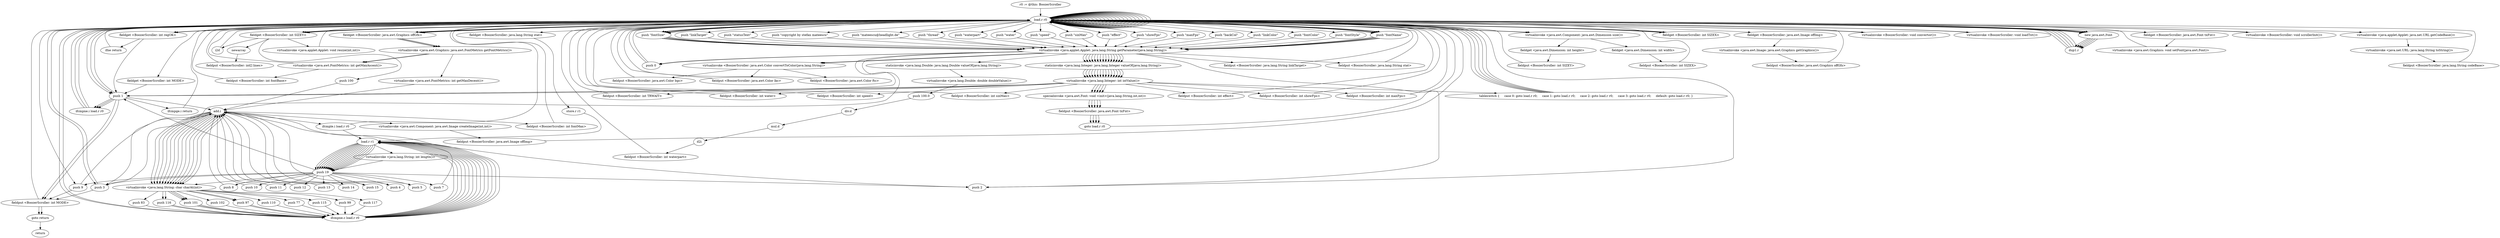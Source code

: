 digraph "" {
    "r0 := @this: BoozerScroller"
    "load.r r0"
    "r0 := @this: BoozerScroller"->"load.r r0";
    "push \"copyright by stefan mateescu\""
    "load.r r0"->"push \"copyright by stefan mateescu\"";
    "virtualinvoke <java.applet.Applet: java.lang.String getParameter(java.lang.String)>"
    "push \"copyright by stefan mateescu\""->"virtualinvoke <java.applet.Applet: java.lang.String getParameter(java.lang.String)>";
    "staticinvoke <java.lang.Integer: java.lang.Integer valueOf(java.lang.String)>"
    "virtualinvoke <java.applet.Applet: java.lang.String getParameter(java.lang.String)>"->"staticinvoke <java.lang.Integer: java.lang.Integer valueOf(java.lang.String)>";
    "virtualinvoke <java.lang.Integer: int intValue()>"
    "staticinvoke <java.lang.Integer: java.lang.Integer valueOf(java.lang.String)>"->"virtualinvoke <java.lang.Integer: int intValue()>";
    "push 1"
    "virtualinvoke <java.lang.Integer: int intValue()>"->"push 1";
    "ifcmpne.i load.r r0"
    "push 1"->"ifcmpne.i load.r r0";
    "ifcmpne.i load.r r0"->"load.r r0";
    "push \"mateescu@headlight.de\""
    "load.r r0"->"push \"mateescu@headlight.de\"";
    "push \"mateescu@headlight.de\""->"virtualinvoke <java.applet.Applet: java.lang.String getParameter(java.lang.String)>";
    "virtualinvoke <java.applet.Applet: java.lang.String getParameter(java.lang.String)>"->"staticinvoke <java.lang.Integer: java.lang.Integer valueOf(java.lang.String)>";
    "staticinvoke <java.lang.Integer: java.lang.Integer valueOf(java.lang.String)>"->"virtualinvoke <java.lang.Integer: int intValue()>";
    "virtualinvoke <java.lang.Integer: int intValue()>"->"push 1";
    "push 1"->"ifcmpne.i load.r r0";
    "ifcmpne.i load.r r0"->"load.r r0";
    "load.r r0"->"push 1";
    "fieldput <BoozerScroller: int MODE>"
    "push 1"->"fieldput <BoozerScroller: int MODE>";
    "fieldput <BoozerScroller: int MODE>"->"load.r r0";
    "load.r r0"->"load.r r0";
    "virtualinvoke <java.awt.Component: java.awt.Dimension size()>"
    "load.r r0"->"virtualinvoke <java.awt.Component: java.awt.Dimension size()>";
    "fieldget <java.awt.Dimension: int width>"
    "virtualinvoke <java.awt.Component: java.awt.Dimension size()>"->"fieldget <java.awt.Dimension: int width>";
    "fieldput <BoozerScroller: int SIZEX>"
    "fieldget <java.awt.Dimension: int width>"->"fieldput <BoozerScroller: int SIZEX>";
    "fieldput <BoozerScroller: int SIZEX>"->"load.r r0";
    "load.r r0"->"load.r r0";
    "load.r r0"->"virtualinvoke <java.awt.Component: java.awt.Dimension size()>";
    "fieldget <java.awt.Dimension: int height>"
    "virtualinvoke <java.awt.Component: java.awt.Dimension size()>"->"fieldget <java.awt.Dimension: int height>";
    "fieldput <BoozerScroller: int SIZEY>"
    "fieldget <java.awt.Dimension: int height>"->"fieldput <BoozerScroller: int SIZEY>";
    "fieldput <BoozerScroller: int SIZEY>"->"load.r r0";
    "load.r r0"->"load.r r0";
    "load.r r0"->"load.r r0";
    "fieldget <BoozerScroller: int SIZEX>"
    "load.r r0"->"fieldget <BoozerScroller: int SIZEX>";
    "fieldget <BoozerScroller: int SIZEX>"->"load.r r0";
    "fieldget <BoozerScroller: int SIZEY>"
    "load.r r0"->"fieldget <BoozerScroller: int SIZEY>";
    "push 100"
    "fieldget <BoozerScroller: int SIZEY>"->"push 100";
    "add.i"
    "push 100"->"add.i";
    "virtualinvoke <java.awt.Component: java.awt.Image createImage(int,int)>"
    "add.i"->"virtualinvoke <java.awt.Component: java.awt.Image createImage(int,int)>";
    "fieldput <BoozerScroller: java.awt.Image offImg>"
    "virtualinvoke <java.awt.Component: java.awt.Image createImage(int,int)>"->"fieldput <BoozerScroller: java.awt.Image offImg>";
    "fieldput <BoozerScroller: java.awt.Image offImg>"->"load.r r0";
    "load.r r0"->"load.r r0";
    "fieldget <BoozerScroller: java.awt.Image offImg>"
    "load.r r0"->"fieldget <BoozerScroller: java.awt.Image offImg>";
    "virtualinvoke <java.awt.Image: java.awt.Graphics getGraphics()>"
    "fieldget <BoozerScroller: java.awt.Image offImg>"->"virtualinvoke <java.awt.Image: java.awt.Graphics getGraphics()>";
    "fieldput <BoozerScroller: java.awt.Graphics offGfx>"
    "virtualinvoke <java.awt.Image: java.awt.Graphics getGraphics()>"->"fieldput <BoozerScroller: java.awt.Graphics offGfx>";
    "fieldput <BoozerScroller: java.awt.Graphics offGfx>"->"load.r r0";
    "load.r r0"->"load.r r0";
    "push \"thread\""
    "load.r r0"->"push \"thread\"";
    "push \"thread\""->"virtualinvoke <java.applet.Applet: java.lang.String getParameter(java.lang.String)>";
    "virtualinvoke <java.applet.Applet: java.lang.String getParameter(java.lang.String)>"->"staticinvoke <java.lang.Integer: java.lang.Integer valueOf(java.lang.String)>";
    "staticinvoke <java.lang.Integer: java.lang.Integer valueOf(java.lang.String)>"->"virtualinvoke <java.lang.Integer: int intValue()>";
    "fieldput <BoozerScroller: int TRWAIT>"
    "virtualinvoke <java.lang.Integer: int intValue()>"->"fieldput <BoozerScroller: int TRWAIT>";
    "fieldput <BoozerScroller: int TRWAIT>"->"load.r r0";
    "load.r r0"->"load.r r0";
    "load.r r0"->"fieldget <BoozerScroller: int SIZEY>";
    "i2d"
    "fieldget <BoozerScroller: int SIZEY>"->"i2d";
    "i2d"->"load.r r0";
    "push \"waterpart\""
    "load.r r0"->"push \"waterpart\"";
    "push \"waterpart\""->"virtualinvoke <java.applet.Applet: java.lang.String getParameter(java.lang.String)>";
    "staticinvoke <java.lang.Double: java.lang.Double valueOf(java.lang.String)>"
    "virtualinvoke <java.applet.Applet: java.lang.String getParameter(java.lang.String)>"->"staticinvoke <java.lang.Double: java.lang.Double valueOf(java.lang.String)>";
    "virtualinvoke <java.lang.Double: double doubleValue()>"
    "staticinvoke <java.lang.Double: java.lang.Double valueOf(java.lang.String)>"->"virtualinvoke <java.lang.Double: double doubleValue()>";
    "push 100.0"
    "virtualinvoke <java.lang.Double: double doubleValue()>"->"push 100.0";
    "div.d"
    "push 100.0"->"div.d";
    "mul.d"
    "div.d"->"mul.d";
    "d2i"
    "mul.d"->"d2i";
    "fieldput <BoozerScroller: int waterpart>"
    "d2i"->"fieldput <BoozerScroller: int waterpart>";
    "fieldput <BoozerScroller: int waterpart>"->"load.r r0";
    "load.r r0"->"load.r r0";
    "push \"water\""
    "load.r r0"->"push \"water\"";
    "push \"water\""->"virtualinvoke <java.applet.Applet: java.lang.String getParameter(java.lang.String)>";
    "virtualinvoke <java.applet.Applet: java.lang.String getParameter(java.lang.String)>"->"staticinvoke <java.lang.Integer: java.lang.Integer valueOf(java.lang.String)>";
    "staticinvoke <java.lang.Integer: java.lang.Integer valueOf(java.lang.String)>"->"virtualinvoke <java.lang.Integer: int intValue()>";
    "fieldput <BoozerScroller: int water>"
    "virtualinvoke <java.lang.Integer: int intValue()>"->"fieldput <BoozerScroller: int water>";
    "fieldput <BoozerScroller: int water>"->"load.r r0";
    "load.r r0"->"load.r r0";
    "push \"speed\""
    "load.r r0"->"push \"speed\"";
    "push \"speed\""->"virtualinvoke <java.applet.Applet: java.lang.String getParameter(java.lang.String)>";
    "virtualinvoke <java.applet.Applet: java.lang.String getParameter(java.lang.String)>"->"staticinvoke <java.lang.Integer: java.lang.Integer valueOf(java.lang.String)>";
    "staticinvoke <java.lang.Integer: java.lang.Integer valueOf(java.lang.String)>"->"virtualinvoke <java.lang.Integer: int intValue()>";
    "fieldput <BoozerScroller: int speed>"
    "virtualinvoke <java.lang.Integer: int intValue()>"->"fieldput <BoozerScroller: int speed>";
    "fieldput <BoozerScroller: int speed>"->"load.r r0";
    "load.r r0"->"load.r r0";
    "push \"sinMax\""
    "load.r r0"->"push \"sinMax\"";
    "push \"sinMax\""->"virtualinvoke <java.applet.Applet: java.lang.String getParameter(java.lang.String)>";
    "virtualinvoke <java.applet.Applet: java.lang.String getParameter(java.lang.String)>"->"staticinvoke <java.lang.Integer: java.lang.Integer valueOf(java.lang.String)>";
    "staticinvoke <java.lang.Integer: java.lang.Integer valueOf(java.lang.String)>"->"virtualinvoke <java.lang.Integer: int intValue()>";
    "fieldput <BoozerScroller: int sinMax>"
    "virtualinvoke <java.lang.Integer: int intValue()>"->"fieldput <BoozerScroller: int sinMax>";
    "fieldput <BoozerScroller: int sinMax>"->"load.r r0";
    "load.r r0"->"load.r r0";
    "push \"effect\""
    "load.r r0"->"push \"effect\"";
    "push \"effect\""->"virtualinvoke <java.applet.Applet: java.lang.String getParameter(java.lang.String)>";
    "virtualinvoke <java.applet.Applet: java.lang.String getParameter(java.lang.String)>"->"staticinvoke <java.lang.Integer: java.lang.Integer valueOf(java.lang.String)>";
    "staticinvoke <java.lang.Integer: java.lang.Integer valueOf(java.lang.String)>"->"virtualinvoke <java.lang.Integer: int intValue()>";
    "fieldput <BoozerScroller: int effect>"
    "virtualinvoke <java.lang.Integer: int intValue()>"->"fieldput <BoozerScroller: int effect>";
    "fieldput <BoozerScroller: int effect>"->"load.r r0";
    "load.r r0"->"load.r r0";
    "push \"showFps\""
    "load.r r0"->"push \"showFps\"";
    "push \"showFps\""->"virtualinvoke <java.applet.Applet: java.lang.String getParameter(java.lang.String)>";
    "virtualinvoke <java.applet.Applet: java.lang.String getParameter(java.lang.String)>"->"staticinvoke <java.lang.Integer: java.lang.Integer valueOf(java.lang.String)>";
    "staticinvoke <java.lang.Integer: java.lang.Integer valueOf(java.lang.String)>"->"virtualinvoke <java.lang.Integer: int intValue()>";
    "fieldput <BoozerScroller: int showFps>"
    "virtualinvoke <java.lang.Integer: int intValue()>"->"fieldput <BoozerScroller: int showFps>";
    "fieldput <BoozerScroller: int showFps>"->"load.r r0";
    "load.r r0"->"load.r r0";
    "push \"maxFps\""
    "load.r r0"->"push \"maxFps\"";
    "push \"maxFps\""->"virtualinvoke <java.applet.Applet: java.lang.String getParameter(java.lang.String)>";
    "virtualinvoke <java.applet.Applet: java.lang.String getParameter(java.lang.String)>"->"staticinvoke <java.lang.Integer: java.lang.Integer valueOf(java.lang.String)>";
    "staticinvoke <java.lang.Integer: java.lang.Integer valueOf(java.lang.String)>"->"virtualinvoke <java.lang.Integer: int intValue()>";
    "fieldput <BoozerScroller: int maxFps>"
    "virtualinvoke <java.lang.Integer: int intValue()>"->"fieldput <BoozerScroller: int maxFps>";
    "fieldput <BoozerScroller: int maxFps>"->"load.r r0";
    "virtualinvoke <BoozerScroller: void convertor()>"
    "load.r r0"->"virtualinvoke <BoozerScroller: void convertor()>";
    "virtualinvoke <BoozerScroller: void convertor()>"->"load.r r0";
    "virtualinvoke <BoozerScroller: void loadTxt()>"
    "load.r r0"->"virtualinvoke <BoozerScroller: void loadTxt()>";
    "virtualinvoke <BoozerScroller: void loadTxt()>"->"load.r r0";
    "load.r r0"->"load.r r0";
    "load.r r0"->"load.r r0";
    "push \"backCol\""
    "load.r r0"->"push \"backCol\"";
    "push \"backCol\""->"virtualinvoke <java.applet.Applet: java.lang.String getParameter(java.lang.String)>";
    "virtualinvoke <BoozerScroller: java.awt.Color convertToColor(java.lang.String)>"
    "virtualinvoke <java.applet.Applet: java.lang.String getParameter(java.lang.String)>"->"virtualinvoke <BoozerScroller: java.awt.Color convertToColor(java.lang.String)>";
    "fieldput <BoozerScroller: java.awt.Color bgc>"
    "virtualinvoke <BoozerScroller: java.awt.Color convertToColor(java.lang.String)>"->"fieldput <BoozerScroller: java.awt.Color bgc>";
    "fieldput <BoozerScroller: java.awt.Color bgc>"->"load.r r0";
    "load.r r0"->"load.r r0";
    "load.r r0"->"load.r r0";
    "push \"linkColor\""
    "load.r r0"->"push \"linkColor\"";
    "push \"linkColor\""->"virtualinvoke <java.applet.Applet: java.lang.String getParameter(java.lang.String)>";
    "virtualinvoke <java.applet.Applet: java.lang.String getParameter(java.lang.String)>"->"virtualinvoke <BoozerScroller: java.awt.Color convertToColor(java.lang.String)>";
    "fieldput <BoozerScroller: java.awt.Color lkc>"
    "virtualinvoke <BoozerScroller: java.awt.Color convertToColor(java.lang.String)>"->"fieldput <BoozerScroller: java.awt.Color lkc>";
    "fieldput <BoozerScroller: java.awt.Color lkc>"->"load.r r0";
    "load.r r0"->"load.r r0";
    "load.r r0"->"load.r r0";
    "push \"fontColor\""
    "load.r r0"->"push \"fontColor\"";
    "push \"fontColor\""->"virtualinvoke <java.applet.Applet: java.lang.String getParameter(java.lang.String)>";
    "virtualinvoke <java.applet.Applet: java.lang.String getParameter(java.lang.String)>"->"virtualinvoke <BoozerScroller: java.awt.Color convertToColor(java.lang.String)>";
    "fieldput <BoozerScroller: java.awt.Color ftc>"
    "virtualinvoke <BoozerScroller: java.awt.Color convertToColor(java.lang.String)>"->"fieldput <BoozerScroller: java.awt.Color ftc>";
    "fieldput <BoozerScroller: java.awt.Color ftc>"->"load.r r0";
    "push \"fontStyle\""
    "load.r r0"->"push \"fontStyle\"";
    "push \"fontStyle\""->"virtualinvoke <java.applet.Applet: java.lang.String getParameter(java.lang.String)>";
    "virtualinvoke <java.applet.Applet: java.lang.String getParameter(java.lang.String)>"->"staticinvoke <java.lang.Integer: java.lang.Integer valueOf(java.lang.String)>";
    "staticinvoke <java.lang.Integer: java.lang.Integer valueOf(java.lang.String)>"->"virtualinvoke <java.lang.Integer: int intValue()>";
    "tableswitch {     case 0: goto load.r r0;     case 1: goto load.r r0;     case 2: goto load.r r0;     case 3: goto load.r r0;     default: goto load.r r0; }"
    "virtualinvoke <java.lang.Integer: int intValue()>"->"tableswitch {     case 0: goto load.r r0;     case 1: goto load.r r0;     case 2: goto load.r r0;     case 3: goto load.r r0;     default: goto load.r r0; }";
    "tableswitch {     case 0: goto load.r r0;     case 1: goto load.r r0;     case 2: goto load.r r0;     case 3: goto load.r r0;     default: goto load.r r0; }"->"load.r r0";
    "new java.awt.Font"
    "load.r r0"->"new java.awt.Font";
    "dup1.r"
    "new java.awt.Font"->"dup1.r";
    "dup1.r"->"load.r r0";
    "push \"fontName\""
    "load.r r0"->"push \"fontName\"";
    "push \"fontName\""->"virtualinvoke <java.applet.Applet: java.lang.String getParameter(java.lang.String)>";
    "push 0"
    "virtualinvoke <java.applet.Applet: java.lang.String getParameter(java.lang.String)>"->"push 0";
    "push 0"->"load.r r0";
    "push \"fontSize\""
    "load.r r0"->"push \"fontSize\"";
    "push \"fontSize\""->"virtualinvoke <java.applet.Applet: java.lang.String getParameter(java.lang.String)>";
    "virtualinvoke <java.applet.Applet: java.lang.String getParameter(java.lang.String)>"->"staticinvoke <java.lang.Integer: java.lang.Integer valueOf(java.lang.String)>";
    "staticinvoke <java.lang.Integer: java.lang.Integer valueOf(java.lang.String)>"->"virtualinvoke <java.lang.Integer: int intValue()>";
    "specialinvoke <java.awt.Font: void <init>(java.lang.String,int,int)>"
    "virtualinvoke <java.lang.Integer: int intValue()>"->"specialinvoke <java.awt.Font: void <init>(java.lang.String,int,int)>";
    "fieldput <BoozerScroller: java.awt.Font txFnt>"
    "specialinvoke <java.awt.Font: void <init>(java.lang.String,int,int)>"->"fieldput <BoozerScroller: java.awt.Font txFnt>";
    "goto load.r r0"
    "fieldput <BoozerScroller: java.awt.Font txFnt>"->"goto load.r r0";
    "goto load.r r0"->"load.r r0";
    "load.r r0"->"load.r r0";
    "load.r r0"->"fieldget <BoozerScroller: int SIZEX>";
    "fieldget <BoozerScroller: int SIZEX>"->"load.r r0";
    "load.r r0"->"fieldget <BoozerScroller: int SIZEY>";
    "virtualinvoke <java.applet.Applet: void resize(int,int)>"
    "fieldget <BoozerScroller: int SIZEY>"->"virtualinvoke <java.applet.Applet: void resize(int,int)>";
    "virtualinvoke <java.applet.Applet: void resize(int,int)>"->"load.r r0";
    "fieldget <BoozerScroller: java.awt.Graphics offGfx>"
    "load.r r0"->"fieldget <BoozerScroller: java.awt.Graphics offGfx>";
    "fieldget <BoozerScroller: java.awt.Graphics offGfx>"->"load.r r0";
    "fieldget <BoozerScroller: java.awt.Font txFnt>"
    "load.r r0"->"fieldget <BoozerScroller: java.awt.Font txFnt>";
    "virtualinvoke <java.awt.Graphics: void setFont(java.awt.Font)>"
    "fieldget <BoozerScroller: java.awt.Font txFnt>"->"virtualinvoke <java.awt.Graphics: void setFont(java.awt.Font)>";
    "virtualinvoke <java.awt.Graphics: void setFont(java.awt.Font)>"->"load.r r0";
    "load.r r0"->"load.r r0";
    "load.r r0"->"fieldget <BoozerScroller: java.awt.Graphics offGfx>";
    "virtualinvoke <java.awt.Graphics: java.awt.FontMetrics getFontMetrics()>"
    "fieldget <BoozerScroller: java.awt.Graphics offGfx>"->"virtualinvoke <java.awt.Graphics: java.awt.FontMetrics getFontMetrics()>";
    "virtualinvoke <java.awt.FontMetrics: int getMaxAscent()>"
    "virtualinvoke <java.awt.Graphics: java.awt.FontMetrics getFontMetrics()>"->"virtualinvoke <java.awt.FontMetrics: int getMaxAscent()>";
    "virtualinvoke <java.awt.FontMetrics: int getMaxAscent()>"->"load.r r0";
    "load.r r0"->"fieldget <BoozerScroller: java.awt.Graphics offGfx>";
    "fieldget <BoozerScroller: java.awt.Graphics offGfx>"->"virtualinvoke <java.awt.Graphics: java.awt.FontMetrics getFontMetrics()>";
    "virtualinvoke <java.awt.FontMetrics: int getMaxDecent()>"
    "virtualinvoke <java.awt.Graphics: java.awt.FontMetrics getFontMetrics()>"->"virtualinvoke <java.awt.FontMetrics: int getMaxDecent()>";
    "virtualinvoke <java.awt.FontMetrics: int getMaxDecent()>"->"add.i";
    "fieldput <BoozerScroller: int fontMax>"
    "add.i"->"fieldput <BoozerScroller: int fontMax>";
    "fieldput <BoozerScroller: int fontMax>"->"load.r r0";
    "load.r r0"->"load.r r0";
    "load.r r0"->"fieldget <BoozerScroller: java.awt.Graphics offGfx>";
    "fieldget <BoozerScroller: java.awt.Graphics offGfx>"->"virtualinvoke <java.awt.Graphics: java.awt.FontMetrics getFontMetrics()>";
    "virtualinvoke <java.awt.Graphics: java.awt.FontMetrics getFontMetrics()>"->"virtualinvoke <java.awt.FontMetrics: int getMaxAscent()>";
    "fieldput <BoozerScroller: int fontBase>"
    "virtualinvoke <java.awt.FontMetrics: int getMaxAscent()>"->"fieldput <BoozerScroller: int fontBase>";
    "fieldput <BoozerScroller: int fontBase>"->"load.r r0";
    "load.r r0"->"load.r r0";
    "load.r r0"->"fieldget <BoozerScroller: int SIZEY>";
    "newarray"
    "fieldget <BoozerScroller: int SIZEY>"->"newarray";
    "fieldput <BoozerScroller: int[] lines>"
    "newarray"->"fieldput <BoozerScroller: int[] lines>";
    "fieldput <BoozerScroller: int[] lines>"->"load.r r0";
    "virtualinvoke <BoozerScroller: void scrollerInit()>"
    "load.r r0"->"virtualinvoke <BoozerScroller: void scrollerInit()>";
    "virtualinvoke <BoozerScroller: void scrollerInit()>"->"load.r r0";
    "load.r r0"->"load.r r0";
    "virtualinvoke <java.applet.Applet: java.net.URL getCodeBase()>"
    "load.r r0"->"virtualinvoke <java.applet.Applet: java.net.URL getCodeBase()>";
    "virtualinvoke <java.net.URL: java.lang.String toString()>"
    "virtualinvoke <java.applet.Applet: java.net.URL getCodeBase()>"->"virtualinvoke <java.net.URL: java.lang.String toString()>";
    "fieldput <BoozerScroller: java.lang.String codeBase>"
    "virtualinvoke <java.net.URL: java.lang.String toString()>"->"fieldput <BoozerScroller: java.lang.String codeBase>";
    "fieldput <BoozerScroller: java.lang.String codeBase>"->"load.r r0";
    "load.r r0"->"load.r r0";
    "push \"linkTarget\""
    "load.r r0"->"push \"linkTarget\"";
    "push \"linkTarget\""->"virtualinvoke <java.applet.Applet: java.lang.String getParameter(java.lang.String)>";
    "fieldput <BoozerScroller: java.lang.String linkTarget>"
    "virtualinvoke <java.applet.Applet: java.lang.String getParameter(java.lang.String)>"->"fieldput <BoozerScroller: java.lang.String linkTarget>";
    "fieldput <BoozerScroller: java.lang.String linkTarget>"->"load.r r0";
    "fieldget <BoozerScroller: int regOK>"
    "load.r r0"->"fieldget <BoozerScroller: int regOK>";
    "fieldget <BoozerScroller: int regOK>"->"push 1";
    "push 1"->"ifcmpne.i load.r r0";
    "ifcmpne.i load.r r0"->"load.r r0";
    "load.r r0"->"load.r r0";
    "push \"statusText\""
    "load.r r0"->"push \"statusText\"";
    "push \"statusText\""->"virtualinvoke <java.applet.Applet: java.lang.String getParameter(java.lang.String)>";
    "fieldput <BoozerScroller: java.lang.String stat>"
    "virtualinvoke <java.applet.Applet: java.lang.String getParameter(java.lang.String)>"->"fieldput <BoozerScroller: java.lang.String stat>";
    "fieldput <BoozerScroller: java.lang.String stat>"->"load.r r0";
    "load.r r0"->"fieldget <BoozerScroller: int regOK>";
    "ifne return"
    "fieldget <BoozerScroller: int regOK>"->"ifne return";
    "ifne return"->"load.r r0";
    "fieldget <BoozerScroller: int MODE>"
    "load.r r0"->"fieldget <BoozerScroller: int MODE>";
    "fieldget <BoozerScroller: int MODE>"->"push 1";
    "ifcmpge.i return"
    "push 1"->"ifcmpge.i return";
    "ifcmpge.i return"->"load.r r0";
    "fieldget <BoozerScroller: java.lang.String stat>"
    "load.r r0"->"fieldget <BoozerScroller: java.lang.String stat>";
    "store.r r1"
    "fieldget <BoozerScroller: java.lang.String stat>"->"store.r r1";
    "load.r r1"
    "store.r r1"->"load.r r1";
    "virtualinvoke <java.lang.String: int length()>"
    "load.r r1"->"virtualinvoke <java.lang.String: int length()>";
    "push 19"
    "virtualinvoke <java.lang.String: int length()>"->"push 19";
    "push 15"
    "push 19"->"push 15";
    "push 15"->"add.i";
    "ifcmple.i load.r r0"
    "add.i"->"ifcmple.i load.r r0";
    "ifcmple.i load.r r0"->"load.r r1";
    "load.r r1"->"push 19";
    "virtualinvoke <java.lang.String: char charAt(int)>"
    "push 19"->"virtualinvoke <java.lang.String: char charAt(int)>";
    "push 83"
    "virtualinvoke <java.lang.String: char charAt(int)>"->"push 83";
    "ifcmpne.c load.r r0"
    "push 83"->"ifcmpne.c load.r r0";
    "ifcmpne.c load.r r0"->"load.r r1";
    "load.r r1"->"push 19";
    "push 19"->"push 1";
    "push 1"->"add.i";
    "add.i"->"virtualinvoke <java.lang.String: char charAt(int)>";
    "push 116"
    "virtualinvoke <java.lang.String: char charAt(int)>"->"push 116";
    "push 116"->"ifcmpne.c load.r r0";
    "ifcmpne.c load.r r0"->"load.r r1";
    "load.r r1"->"push 19";
    "push 2"
    "push 19"->"push 2";
    "push 2"->"add.i";
    "add.i"->"virtualinvoke <java.lang.String: char charAt(int)>";
    "push 101"
    "virtualinvoke <java.lang.String: char charAt(int)>"->"push 101";
    "push 101"->"ifcmpne.c load.r r0";
    "ifcmpne.c load.r r0"->"load.r r1";
    "load.r r1"->"push 19";
    "push 3"
    "push 19"->"push 3";
    "push 3"->"add.i";
    "add.i"->"virtualinvoke <java.lang.String: char charAt(int)>";
    "push 102"
    "virtualinvoke <java.lang.String: char charAt(int)>"->"push 102";
    "push 102"->"ifcmpne.c load.r r0";
    "ifcmpne.c load.r r0"->"load.r r1";
    "load.r r1"->"push 19";
    "push 4"
    "push 19"->"push 4";
    "push 4"->"add.i";
    "add.i"->"virtualinvoke <java.lang.String: char charAt(int)>";
    "push 97"
    "virtualinvoke <java.lang.String: char charAt(int)>"->"push 97";
    "push 97"->"ifcmpne.c load.r r0";
    "ifcmpne.c load.r r0"->"load.r r1";
    "load.r r1"->"push 19";
    "push 5"
    "push 19"->"push 5";
    "push 5"->"add.i";
    "add.i"->"virtualinvoke <java.lang.String: char charAt(int)>";
    "push 110"
    "virtualinvoke <java.lang.String: char charAt(int)>"->"push 110";
    "push 110"->"ifcmpne.c load.r r0";
    "ifcmpne.c load.r r0"->"load.r r1";
    "load.r r1"->"push 19";
    "push 7"
    "push 19"->"push 7";
    "push 7"->"add.i";
    "add.i"->"virtualinvoke <java.lang.String: char charAt(int)>";
    "push 77"
    "virtualinvoke <java.lang.String: char charAt(int)>"->"push 77";
    "push 77"->"ifcmpne.c load.r r0";
    "ifcmpne.c load.r r0"->"load.r r1";
    "load.r r1"->"push 19";
    "push 8"
    "push 19"->"push 8";
    "push 8"->"add.i";
    "add.i"->"virtualinvoke <java.lang.String: char charAt(int)>";
    "virtualinvoke <java.lang.String: char charAt(int)>"->"push 97";
    "push 97"->"ifcmpne.c load.r r0";
    "ifcmpne.c load.r r0"->"load.r r1";
    "load.r r1"->"push 19";
    "push 9"
    "push 19"->"push 9";
    "push 9"->"add.i";
    "add.i"->"virtualinvoke <java.lang.String: char charAt(int)>";
    "virtualinvoke <java.lang.String: char charAt(int)>"->"push 116";
    "push 116"->"ifcmpne.c load.r r0";
    "ifcmpne.c load.r r0"->"load.r r1";
    "load.r r1"->"push 19";
    "push 10"
    "push 19"->"push 10";
    "push 10"->"add.i";
    "add.i"->"virtualinvoke <java.lang.String: char charAt(int)>";
    "virtualinvoke <java.lang.String: char charAt(int)>"->"push 101";
    "push 101"->"ifcmpne.c load.r r0";
    "ifcmpne.c load.r r0"->"load.r r1";
    "load.r r1"->"push 19";
    "push 11"
    "push 19"->"push 11";
    "push 11"->"add.i";
    "add.i"->"virtualinvoke <java.lang.String: char charAt(int)>";
    "virtualinvoke <java.lang.String: char charAt(int)>"->"push 101";
    "push 101"->"ifcmpne.c load.r r0";
    "ifcmpne.c load.r r0"->"load.r r1";
    "load.r r1"->"push 19";
    "push 12"
    "push 19"->"push 12";
    "push 12"->"add.i";
    "add.i"->"virtualinvoke <java.lang.String: char charAt(int)>";
    "push 115"
    "virtualinvoke <java.lang.String: char charAt(int)>"->"push 115";
    "push 115"->"ifcmpne.c load.r r0";
    "ifcmpne.c load.r r0"->"load.r r1";
    "load.r r1"->"push 19";
    "push 13"
    "push 19"->"push 13";
    "push 13"->"add.i";
    "add.i"->"virtualinvoke <java.lang.String: char charAt(int)>";
    "push 99"
    "virtualinvoke <java.lang.String: char charAt(int)>"->"push 99";
    "push 99"->"ifcmpne.c load.r r0";
    "ifcmpne.c load.r r0"->"load.r r1";
    "load.r r1"->"push 19";
    "push 14"
    "push 19"->"push 14";
    "push 14"->"add.i";
    "add.i"->"virtualinvoke <java.lang.String: char charAt(int)>";
    "push 117"
    "virtualinvoke <java.lang.String: char charAt(int)>"->"push 117";
    "push 117"->"ifcmpne.c load.r r0";
    "ifcmpne.c load.r r0"->"load.r r0";
    "load.r r0"->"push 1";
    "push 1"->"fieldput <BoozerScroller: int MODE>";
    "goto return"
    "fieldput <BoozerScroller: int MODE>"->"goto return";
    "return"
    "goto return"->"return";
    "ifcmpne.c load.r r0"->"load.r r0";
    "load.r r0"->"push 3";
    "push 3"->"fieldput <BoozerScroller: int MODE>";
    "fieldput <BoozerScroller: int MODE>"->"goto return";
    "ifcmple.i load.r r0"->"load.r r0";
    "load.r r0"->"push 9";
    "push 9"->"fieldput <BoozerScroller: int MODE>";
    "tableswitch {     case 0: goto load.r r0;     case 1: goto load.r r0;     case 2: goto load.r r0;     case 3: goto load.r r0;     default: goto load.r r0; }"->"load.r r0";
    "load.r r0"->"new java.awt.Font";
    "new java.awt.Font"->"dup1.r";
    "dup1.r"->"load.r r0";
    "load.r r0"->"push \"fontName\"";
    "push \"fontName\""->"virtualinvoke <java.applet.Applet: java.lang.String getParameter(java.lang.String)>";
    "virtualinvoke <java.applet.Applet: java.lang.String getParameter(java.lang.String)>"->"push 1";
    "push 1"->"load.r r0";
    "load.r r0"->"push \"fontSize\"";
    "push \"fontSize\""->"virtualinvoke <java.applet.Applet: java.lang.String getParameter(java.lang.String)>";
    "virtualinvoke <java.applet.Applet: java.lang.String getParameter(java.lang.String)>"->"staticinvoke <java.lang.Integer: java.lang.Integer valueOf(java.lang.String)>";
    "staticinvoke <java.lang.Integer: java.lang.Integer valueOf(java.lang.String)>"->"virtualinvoke <java.lang.Integer: int intValue()>";
    "virtualinvoke <java.lang.Integer: int intValue()>"->"specialinvoke <java.awt.Font: void <init>(java.lang.String,int,int)>";
    "specialinvoke <java.awt.Font: void <init>(java.lang.String,int,int)>"->"fieldput <BoozerScroller: java.awt.Font txFnt>";
    "fieldput <BoozerScroller: java.awt.Font txFnt>"->"goto load.r r0";
    "tableswitch {     case 0: goto load.r r0;     case 1: goto load.r r0;     case 2: goto load.r r0;     case 3: goto load.r r0;     default: goto load.r r0; }"->"load.r r0";
    "load.r r0"->"new java.awt.Font";
    "new java.awt.Font"->"dup1.r";
    "dup1.r"->"load.r r0";
    "load.r r0"->"push \"fontName\"";
    "push \"fontName\""->"virtualinvoke <java.applet.Applet: java.lang.String getParameter(java.lang.String)>";
    "virtualinvoke <java.applet.Applet: java.lang.String getParameter(java.lang.String)>"->"push 2";
    "push 2"->"load.r r0";
    "load.r r0"->"push \"fontSize\"";
    "push \"fontSize\""->"virtualinvoke <java.applet.Applet: java.lang.String getParameter(java.lang.String)>";
    "virtualinvoke <java.applet.Applet: java.lang.String getParameter(java.lang.String)>"->"staticinvoke <java.lang.Integer: java.lang.Integer valueOf(java.lang.String)>";
    "staticinvoke <java.lang.Integer: java.lang.Integer valueOf(java.lang.String)>"->"virtualinvoke <java.lang.Integer: int intValue()>";
    "virtualinvoke <java.lang.Integer: int intValue()>"->"specialinvoke <java.awt.Font: void <init>(java.lang.String,int,int)>";
    "specialinvoke <java.awt.Font: void <init>(java.lang.String,int,int)>"->"fieldput <BoozerScroller: java.awt.Font txFnt>";
    "fieldput <BoozerScroller: java.awt.Font txFnt>"->"goto load.r r0";
    "tableswitch {     case 0: goto load.r r0;     case 1: goto load.r r0;     case 2: goto load.r r0;     case 3: goto load.r r0;     default: goto load.r r0; }"->"load.r r0";
    "load.r r0"->"new java.awt.Font";
    "new java.awt.Font"->"dup1.r";
    "dup1.r"->"load.r r0";
    "load.r r0"->"push \"fontName\"";
    "push \"fontName\""->"virtualinvoke <java.applet.Applet: java.lang.String getParameter(java.lang.String)>";
    "virtualinvoke <java.applet.Applet: java.lang.String getParameter(java.lang.String)>"->"push 3";
    "push 3"->"load.r r0";
    "load.r r0"->"push \"fontSize\"";
    "push \"fontSize\""->"virtualinvoke <java.applet.Applet: java.lang.String getParameter(java.lang.String)>";
    "virtualinvoke <java.applet.Applet: java.lang.String getParameter(java.lang.String)>"->"staticinvoke <java.lang.Integer: java.lang.Integer valueOf(java.lang.String)>";
    "staticinvoke <java.lang.Integer: java.lang.Integer valueOf(java.lang.String)>"->"virtualinvoke <java.lang.Integer: int intValue()>";
    "virtualinvoke <java.lang.Integer: int intValue()>"->"specialinvoke <java.awt.Font: void <init>(java.lang.String,int,int)>";
    "specialinvoke <java.awt.Font: void <init>(java.lang.String,int,int)>"->"fieldput <BoozerScroller: java.awt.Font txFnt>";
    "fieldput <BoozerScroller: java.awt.Font txFnt>"->"goto load.r r0";
    "tableswitch {     case 0: goto load.r r0;     case 1: goto load.r r0;     case 2: goto load.r r0;     case 3: goto load.r r0;     default: goto load.r r0; }"->"load.r r0";
    "load.r r0"->"new java.awt.Font";
    "new java.awt.Font"->"dup1.r";
    "dup1.r"->"load.r r0";
    "load.r r0"->"push \"fontName\"";
    "push \"fontName\""->"virtualinvoke <java.applet.Applet: java.lang.String getParameter(java.lang.String)>";
    "virtualinvoke <java.applet.Applet: java.lang.String getParameter(java.lang.String)>"->"push 0";
    "push 0"->"load.r r0";
    "load.r r0"->"push \"fontSize\"";
    "push \"fontSize\""->"virtualinvoke <java.applet.Applet: java.lang.String getParameter(java.lang.String)>";
    "virtualinvoke <java.applet.Applet: java.lang.String getParameter(java.lang.String)>"->"staticinvoke <java.lang.Integer: java.lang.Integer valueOf(java.lang.String)>";
    "staticinvoke <java.lang.Integer: java.lang.Integer valueOf(java.lang.String)>"->"virtualinvoke <java.lang.Integer: int intValue()>";
    "virtualinvoke <java.lang.Integer: int intValue()>"->"specialinvoke <java.awt.Font: void <init>(java.lang.String,int,int)>";
    "specialinvoke <java.awt.Font: void <init>(java.lang.String,int,int)>"->"fieldput <BoozerScroller: java.awt.Font txFnt>";
}
